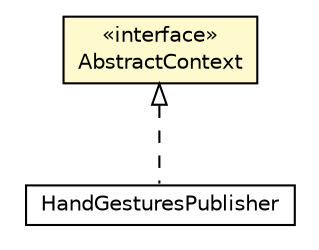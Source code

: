 #!/usr/local/bin/dot
#
# Class diagram 
# Generated by UMLGraph version R5_6-24-gf6e263 (http://www.umlgraph.org/)
#

digraph G {
	edge [fontname="Helvetica",fontsize=10,labelfontname="Helvetica",labelfontsize=10];
	node [fontname="Helvetica",fontsize=10,shape=plaintext];
	nodesep=0.25;
	ranksep=0.5;
	// org.universAAL.ui.handler.kinect.adapter.contextBus.AbstractContext
	c1803420 [label=<<table title="org.universAAL.ui.handler.kinect.adapter.contextBus.AbstractContext" border="0" cellborder="1" cellspacing="0" cellpadding="2" port="p" bgcolor="lemonChiffon" href="./AbstractContext.html">
		<tr><td><table border="0" cellspacing="0" cellpadding="1">
<tr><td align="center" balign="center"> &#171;interface&#187; </td></tr>
<tr><td align="center" balign="center"> AbstractContext </td></tr>
		</table></td></tr>
		</table>>, URL="./AbstractContext.html", fontname="Helvetica", fontcolor="black", fontsize=10.0];
	// org.universAAL.ui.handler.kinect.adapter.instance.contextBus.HandGesturesPublisher
	c1803433 [label=<<table title="org.universAAL.ui.handler.kinect.adapter.instance.contextBus.HandGesturesPublisher" border="0" cellborder="1" cellspacing="0" cellpadding="2" port="p" href="../instance/contextBus/HandGesturesPublisher.html">
		<tr><td><table border="0" cellspacing="0" cellpadding="1">
<tr><td align="center" balign="center"> HandGesturesPublisher </td></tr>
		</table></td></tr>
		</table>>, URL="../instance/contextBus/HandGesturesPublisher.html", fontname="Helvetica", fontcolor="black", fontsize=10.0];
	//org.universAAL.ui.handler.kinect.adapter.instance.contextBus.HandGesturesPublisher implements org.universAAL.ui.handler.kinect.adapter.contextBus.AbstractContext
	c1803420:p -> c1803433:p [dir=back,arrowtail=empty,style=dashed];
}

